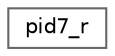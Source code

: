 digraph "Graphical Class Hierarchy"
{
 // LATEX_PDF_SIZE
  bgcolor="transparent";
  edge [fontname=Helvetica,fontsize=10,labelfontname=Helvetica,labelfontsize=10];
  node [fontname=Helvetica,fontsize=10,shape=box,height=0.2,width=0.4];
  rankdir="LR";
  Node0 [id="Node000000",label="pid7_r",height=0.2,width=0.4,color="grey40", fillcolor="white", style="filled",URL="$structpid7__r.html",tooltip=" "];
}

